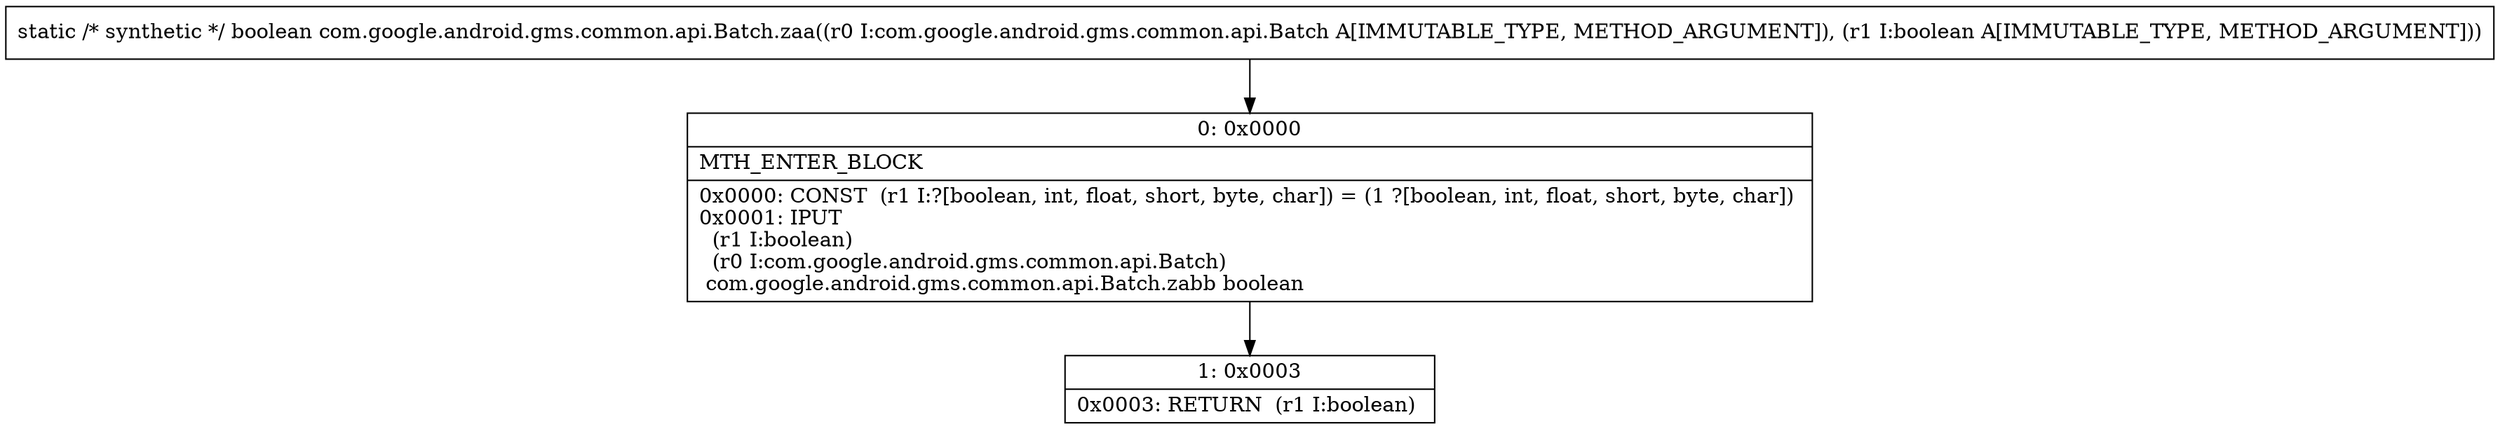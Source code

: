 digraph "CFG forcom.google.android.gms.common.api.Batch.zaa(Lcom\/google\/android\/gms\/common\/api\/Batch;Z)Z" {
Node_0 [shape=record,label="{0\:\ 0x0000|MTH_ENTER_BLOCK\l|0x0000: CONST  (r1 I:?[boolean, int, float, short, byte, char]) = (1 ?[boolean, int, float, short, byte, char]) \l0x0001: IPUT  \l  (r1 I:boolean)\l  (r0 I:com.google.android.gms.common.api.Batch)\l com.google.android.gms.common.api.Batch.zabb boolean \l}"];
Node_1 [shape=record,label="{1\:\ 0x0003|0x0003: RETURN  (r1 I:boolean) \l}"];
MethodNode[shape=record,label="{static \/* synthetic *\/ boolean com.google.android.gms.common.api.Batch.zaa((r0 I:com.google.android.gms.common.api.Batch A[IMMUTABLE_TYPE, METHOD_ARGUMENT]), (r1 I:boolean A[IMMUTABLE_TYPE, METHOD_ARGUMENT])) }"];
MethodNode -> Node_0;
Node_0 -> Node_1;
}

